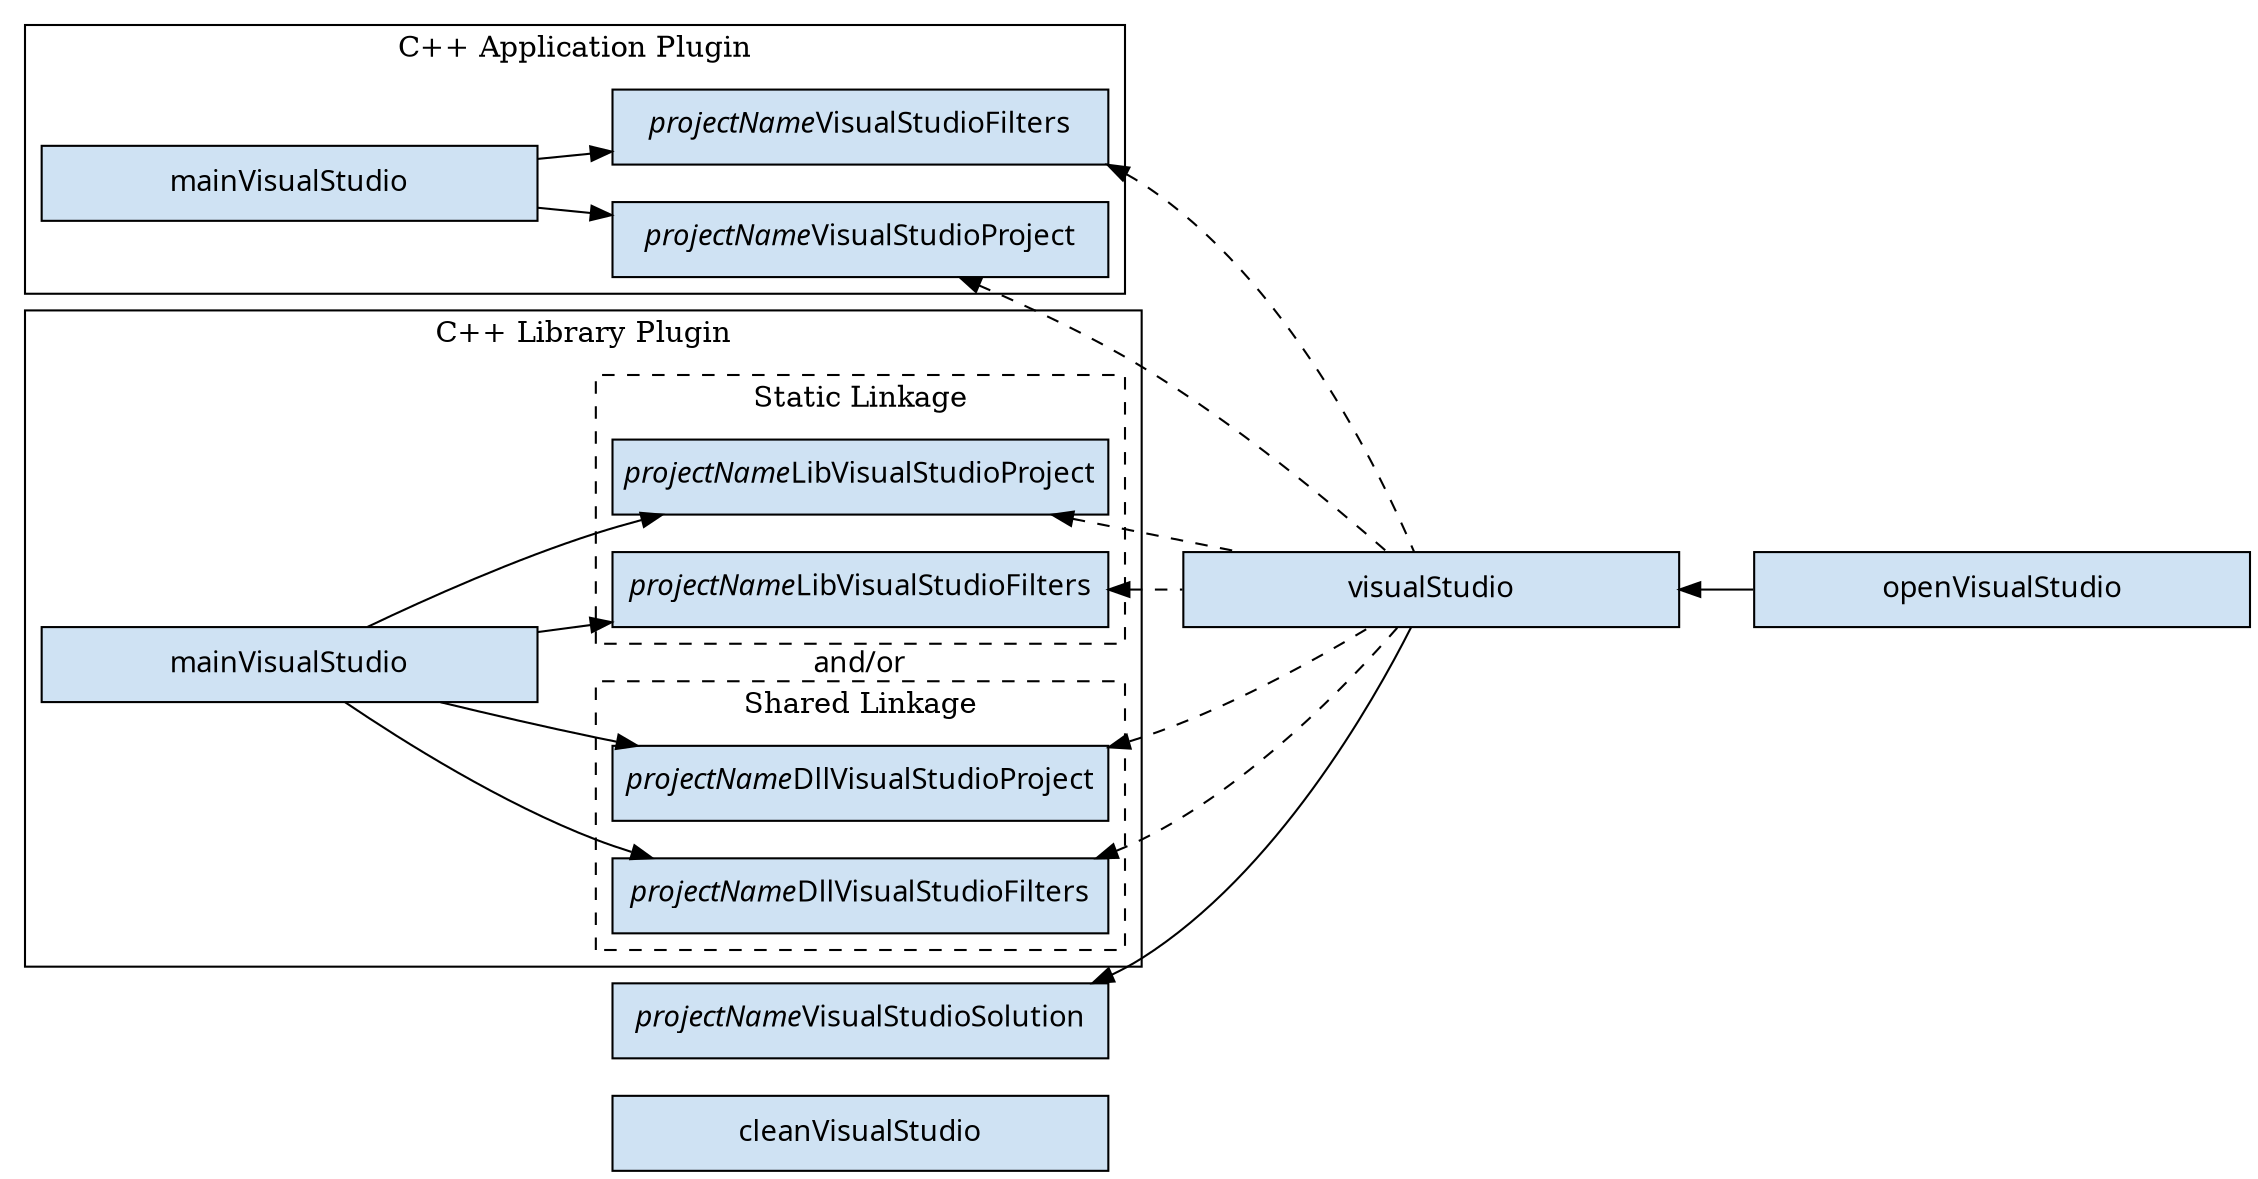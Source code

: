 // Copyright 2018 the original author or authors.
//
// Licensed under the Apache License, Version 2.0 (the "License");
// you may not use this file except in compliance with the License.
// You may obtain a copy of the License at
//
//      http://www.apache.org/licenses/LICENSE-2.0
//
// Unless required by applicable law or agreed to in writing, software
// distributed under the License is distributed on an "AS IS" BASIS,
// WITHOUT WARRANTIES OR CONDITIONS OF ANY KIND, either express or implied.
// See the License for the specific language governing permissions and
// limitations under the License.

// dot -Tpng subprojects/docs/src/docs/userguide/img/visual-studio-task-graph.dot > subprojects/docs/src/docs/userguide/img/visual-studio-task-graph.png
digraph visualStudioTaskGraph {
//   graph [ dpi = 100, fontname="Sans"];
  node [fontname = "Sans"];
  edge [fontname = "Sans"];
  node [shape=rectangle, fixedsize=true, width=3.3, height=0.5];
  node [style=filled, fillcolor="#cfe2f3"]
  rankdir=LR


  subgraph cluster_cppApplication {
    label = "C++ Application Plugin"
    color = black

    mainVisualStudio -> {nameVisualStudioProject, nameVisualStudioFilters}

    nameVisualStudioProject[label=<<i>projectName</i>VisualStudioProject>]
    nameVisualStudioFilters[label=<<i>projectName</i>VisualStudioFilters>]
    mainVisualStudio[label="mainVisualStudio"]
  }

  subgraph cluster_cppLibrary {
    label = "C++ Library Plugin"
    cppLibrary_mainVisualStudio[label="mainVisualStudio"]

    subgraph cluster_cppLibrarySharedLinkage {
      label = "Shared Linkage"
      style = dashed

      nameDllVisualStudioProject[label=<<i>projectName</i>DllVisualStudioProject>]
      nameDllVisualStudioFilters[label=<<i>projectName</i>DllVisualStudioFilters>]
    }
    cppLibrary_mainVisualStudio -> {nameDllVisualStudioProject, nameDllVisualStudioFilters}

    cppLibrary_mainVisualStudio -> text [style=invis]
    text[shape=plain, label="and/or"]

    subgraph cluster_cppLibraryStaticLinkage {
      label = "Static Linkage"
      style = dashed

      nameLibVisualStudioProject[label=<<i>projectName</i>LibVisualStudioProject>]
      nameLibVisualStudioFilters[label=<<i>projectName</i>LibVisualStudioFilters>]
    }
    cppLibrary_mainVisualStudio -> {nameLibVisualStudioProject, nameLibVisualStudioFilters}
  }

  {nameDllVisualStudioProject, nameDllVisualStudioFilters, nameLibVisualStudioProject, nameLibVisualStudioFilters} -> visualStudio [dir=back, style=dashed]
  {nameVisualStudioProject, nameVisualStudioFilters} -> visualStudio [dir=back, style=dashed]
  nameVisualStudioSolution -> visualStudio -> openVisualStudio [dir=back]

  nameVisualStudioSolution[label=<<i>projectName</i>VisualStudioSolution>]

  nameVisualStudioSolution -> cleanVisualStudio [style=invis]
  {rank=same nameVisualStudioSolution cleanVisualStudio}
}